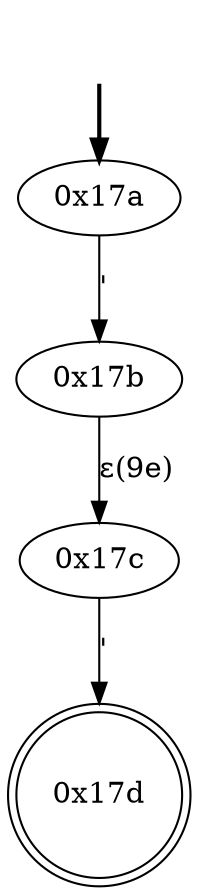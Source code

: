 digraph {
	fake [style=invisible]
	"0x17a" [root=true]
	"0x17b"
	"0x17c"
	"0x17d" [shape=doublecircle]
	fake -> "0x17a" [style=bold]
	"0x17a" -> "0x17b" [label="'"]
	"0x17c" -> "0x17d" [label="'"]
	"0x17b" -> "0x17c" [label="ε(9e)"]
}
